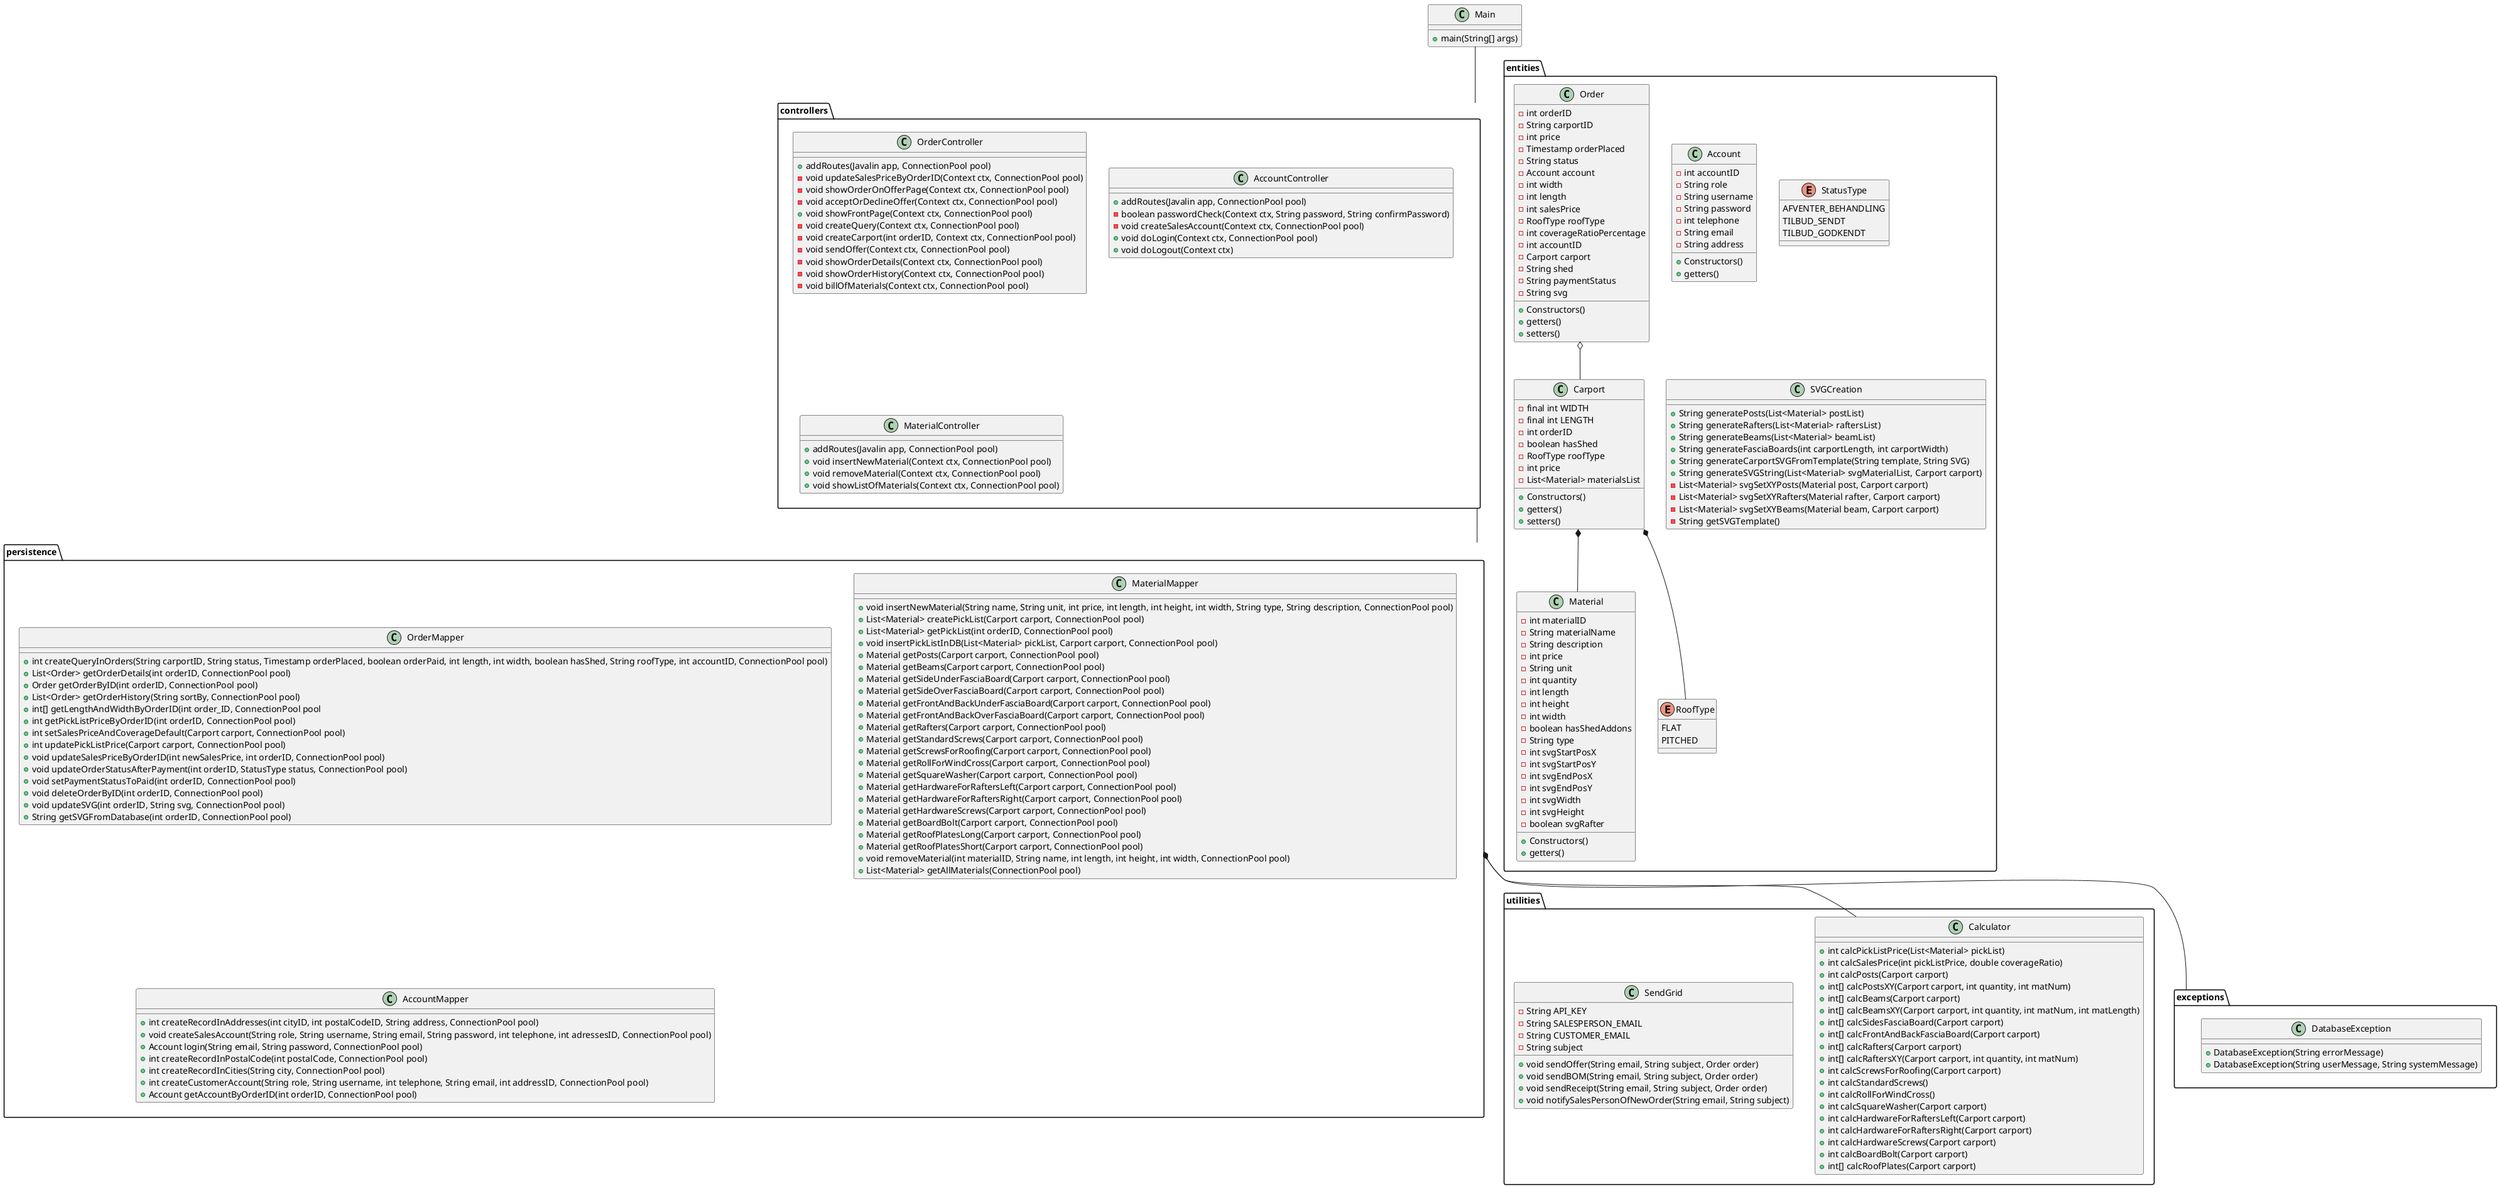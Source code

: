 @startuml
'https://plantuml.com/class-diagram


class Main {
+main(String[] args)
}

package utilities {

class Calculator {
+ int calcPickListPrice(List<Material> pickList)
+ int calcSalesPrice(int pickListPrice, double coverageRatio)
+ int calcPosts(Carport carport)
+ int[] calcPostsXY(Carport carport, int quantity, int matNum)
+ int[] calcBeams(Carport carport)
+ int[] calcBeamsXY(Carport carport, int quantity, int matNum, int matLength)
+ int[] calcSidesFasciaBoard(Carport carport)
+ int[] calcFrontAndBackFasciaBoard(Carport carport)
+ int[] calcRafters(Carport carport)
+ int[] calcRaftersXY(Carport carport, int quantity, int matNum)
+ int calcScrewsForRoofing(Carport carport)
+ int calcStandardScrews()
+ int calcRollForWindCross()
+ int calcSquareWasher(Carport carport)
+ int calcHardwareForRaftersLeft(Carport carport)
+ int calcHardwareForRaftersRight(Carport carport)
+ int calcHardwareScrews(Carport carport)
+ int calcBoardBolt(Carport carport)
+ int[] calcRoofPlates(Carport carport)

}
    class SendGrid
    {
    - String API_KEY
    - String SALESPERSON_EMAIL
    - String CUSTOMER_EMAIL
    - String subject
    + void sendOffer(String email, String subject, Order order)
    + void sendBOM(String email, String subject, Order order)
    + void sendReceipt(String email, String subject, Order order)
    + void notifySalesPersonOfNewOrder(String email, String subject)
    }
}

package controllers {
    class OrderController {
    + addRoutes(Javalin app, ConnectionPool pool)
    - void updateSalesPriceByOrderID(Context ctx, ConnectionPool pool)
    - void showOrderOnOfferPage(Context ctx, ConnectionPool pool)
    - void acceptOrDeclineOffer(Context ctx, ConnectionPool pool)
    + void showFrontPage(Context ctx, ConnectionPool pool)
    - void createQuery(Context ctx, ConnectionPool pool)
    - void createCarport(int orderID, Context ctx, ConnectionPool pool)
    - void sendOffer(Context ctx, ConnectionPool pool)
    - void showOrderDetails(Context ctx, ConnectionPool pool)
    - void showOrderHistory(Context ctx, ConnectionPool pool)
    - void billOfMaterials(Context ctx, ConnectionPool pool)
    }

    class AccountController {
    + addRoutes(Javalin app, ConnectionPool pool)
    - boolean passwordCheck(Context ctx, String password, String confirmPassword)
    - void createSalesAccount(Context ctx, ConnectionPool pool)
    + void doLogin(Context ctx, ConnectionPool pool)
    + void doLogout(Context ctx)
    }

    class MaterialController {
    + addRoutes(Javalin app, ConnectionPool pool)
    + void insertNewMaterial(Context ctx, ConnectionPool pool)
    + void removeMaterial(Context ctx, ConnectionPool pool)
    + void showListOfMaterials(Context ctx, ConnectionPool pool)
    }
}

package entities {
    class Carport {
    - final int WIDTH
    - final int LENGTH
    - int orderID
    - boolean hasShed
    - RoofType roofType
    - int price
    - List<Material> materialsList
    + Constructors()
    + getters()
    + setters()
    }

    class Account {
    - int accountID
    - String role
    - String username
    - String password
    - int telephone
    - String email
    - String address
    + Constructors()
    + getters()
    }

    class Order {
    - int orderID
    - String carportID
    - int price
    - Timestamp orderPlaced
    - String status
    - Account account
    - int width
    - int length
    - int salesPrice
    - RoofType roofType
    - int coverageRatioPercentage
    - int accountID
    - Carport carport
    - String shed
    - String paymentStatus
    - String svg
    + Constructors()
    + getters()
    + setters()
    }

    class Material {
    - int materialID
    - String materialName
    - String description
    - int price
    - String unit
    - int quantity
    - int length
    - int height
    - int width
    - boolean hasShedAddons
    - String type
    - int svgStartPosX
    - int svgStartPosY
    - int svgEndPosX
    - int svgEndPosY
    - int svgWidth
    - int svgHeight
    - boolean svgRafter
    + Constructors()
    + getters()
    }
    enum RoofType {
    FLAT
    PITCHED
    }
    enum StatusType{
    AFVENTER_BEHANDLING
    TILBUD_SENDT
    TILBUD_GODKENDT
    }

    class SVGCreation{
    + String generatePosts(List<Material> postList)
    + String generateRafters(List<Material> raftersList)
    + String generateBeams(List<Material> beamList)
    + String generateFasciaBoards(int carportLength, int carportWidth)
    + String generateCarportSVGFromTemplate(String template, String SVG)
    + String generateSVGString(List<Material> svgMaterialList, Carport carport)
    - List<Material> svgSetXYPosts(Material post, Carport carport)
    - List<Material> svgSetXYRafters(Material rafter, Carport carport)
    - List<Material> svgSetXYBeams(Material beam, Carport carport)
    - String getSVGTemplate()

    }

}

package exceptions {

class DatabaseException{
+ DatabaseException(String errorMessage)
+ DatabaseException(String userMessage, String systemMessage)
}

}

package persistence {
    class OrderMapper {
    + int createQueryInOrders(String carportID, String status, Timestamp orderPlaced, boolean orderPaid, int length, int width, boolean hasShed, String roofType, int accountID, ConnectionPool pool)
    + List<Order> getOrderDetails(int orderID, ConnectionPool pool)
    + Order getOrderByID(int orderID, ConnectionPool pool)
    + List<Order> getOrderHistory(String sortBy, ConnectionPool pool)
    + int[] getLengthAndWidthByOrderID(int order_ID, ConnectionPool pool
    + int getPickListPriceByOrderID(int orderID, ConnectionPool pool)
    + int setSalesPriceAndCoverageDefault(Carport carport, ConnectionPool pool)
    + int updatePickListPrice(Carport carport, ConnectionPool pool)
    + void updateSalesPriceByOrderID(int newSalesPrice, int orderID, ConnectionPool pool)
    + void updateOrderStatusAfterPayment(int orderID, StatusType status, ConnectionPool pool)
    + void setPaymentStatusToPaid(int orderID, ConnectionPool pool)
    + void deleteOrderByID(int orderID, ConnectionPool pool)
    + void updateSVG(int orderID, String svg, ConnectionPool pool)
    + String getSVGFromDatabase(int orderID, ConnectionPool pool)

    }

    class MaterialMapper {
    + void insertNewMaterial(String name, String unit, int price, int length, int height, int width, String type, String description, ConnectionPool pool)
    + List<Material> createPickList(Carport carport, ConnectionPool pool)
    + List<Material> getPickList(int orderID, ConnectionPool pool)
    + void insertPickListInDB(List<Material> pickList, Carport carport, ConnectionPool pool)
    + Material getPosts(Carport carport, ConnectionPool pool)
    + Material getBeams(Carport carport, ConnectionPool pool)
    + Material getSideUnderFasciaBoard(Carport carport, ConnectionPool pool)
    + Material getSideOverFasciaBoard(Carport carport, ConnectionPool pool)
    + Material getFrontAndBackUnderFasciaBoard(Carport carport, ConnectionPool pool)
    + Material getFrontAndBackOverFasciaBoard(Carport carport, ConnectionPool pool)
    + Material getRafters(Carport carport, ConnectionPool pool)
    + Material getStandardScrews(Carport carport, ConnectionPool pool)
    + Material getScrewsForRoofing(Carport carport, ConnectionPool pool)
    + Material getRollForWindCross(Carport carport, ConnectionPool pool)
    + Material getSquareWasher(Carport carport, ConnectionPool pool)
    + Material getHardwareForRaftersLeft(Carport carport, ConnectionPool pool)
    + Material getHardwareForRaftersRight(Carport carport, ConnectionPool pool)
    + Material getHardwareScrews(Carport carport, ConnectionPool pool)
    + Material getBoardBolt(Carport carport, ConnectionPool pool)
    + Material getRoofPlatesLong(Carport carport, ConnectionPool pool)
    + Material getRoofPlatesShort(Carport carport, ConnectionPool pool)
    + void removeMaterial(int materialID, String name, int length, int height, int width, ConnectionPool pool)
    + List<Material> getAllMaterials(ConnectionPool pool)
    }

    class AccountMapper {
     + int createRecordInAddresses(int cityID, int postalCodeID, String address, ConnectionPool pool)
     + void createSalesAccount(String role, String username, String email, String password, int telephone, int adressesID, ConnectionPool pool)
     + Account login(String email, String password, ConnectionPool pool)
     + int createRecordInPostalCode(int postalCode, ConnectionPool pool)
     + int createRecordInCities(String city, ConnectionPool pool)
     + int createCustomerAccount(String role, String username, int telephone, String email, int addressID, ConnectionPool pool)
     + Account getAccountByOrderID(int orderID, ConnectionPool pool)
    }
}

Main -- controllers

persistence -- controllers

Order o-- Carport
Carport *-- Material
Carport *-- RoofType

persistence *-- Calculator
persistence *-- exceptions

@enduml